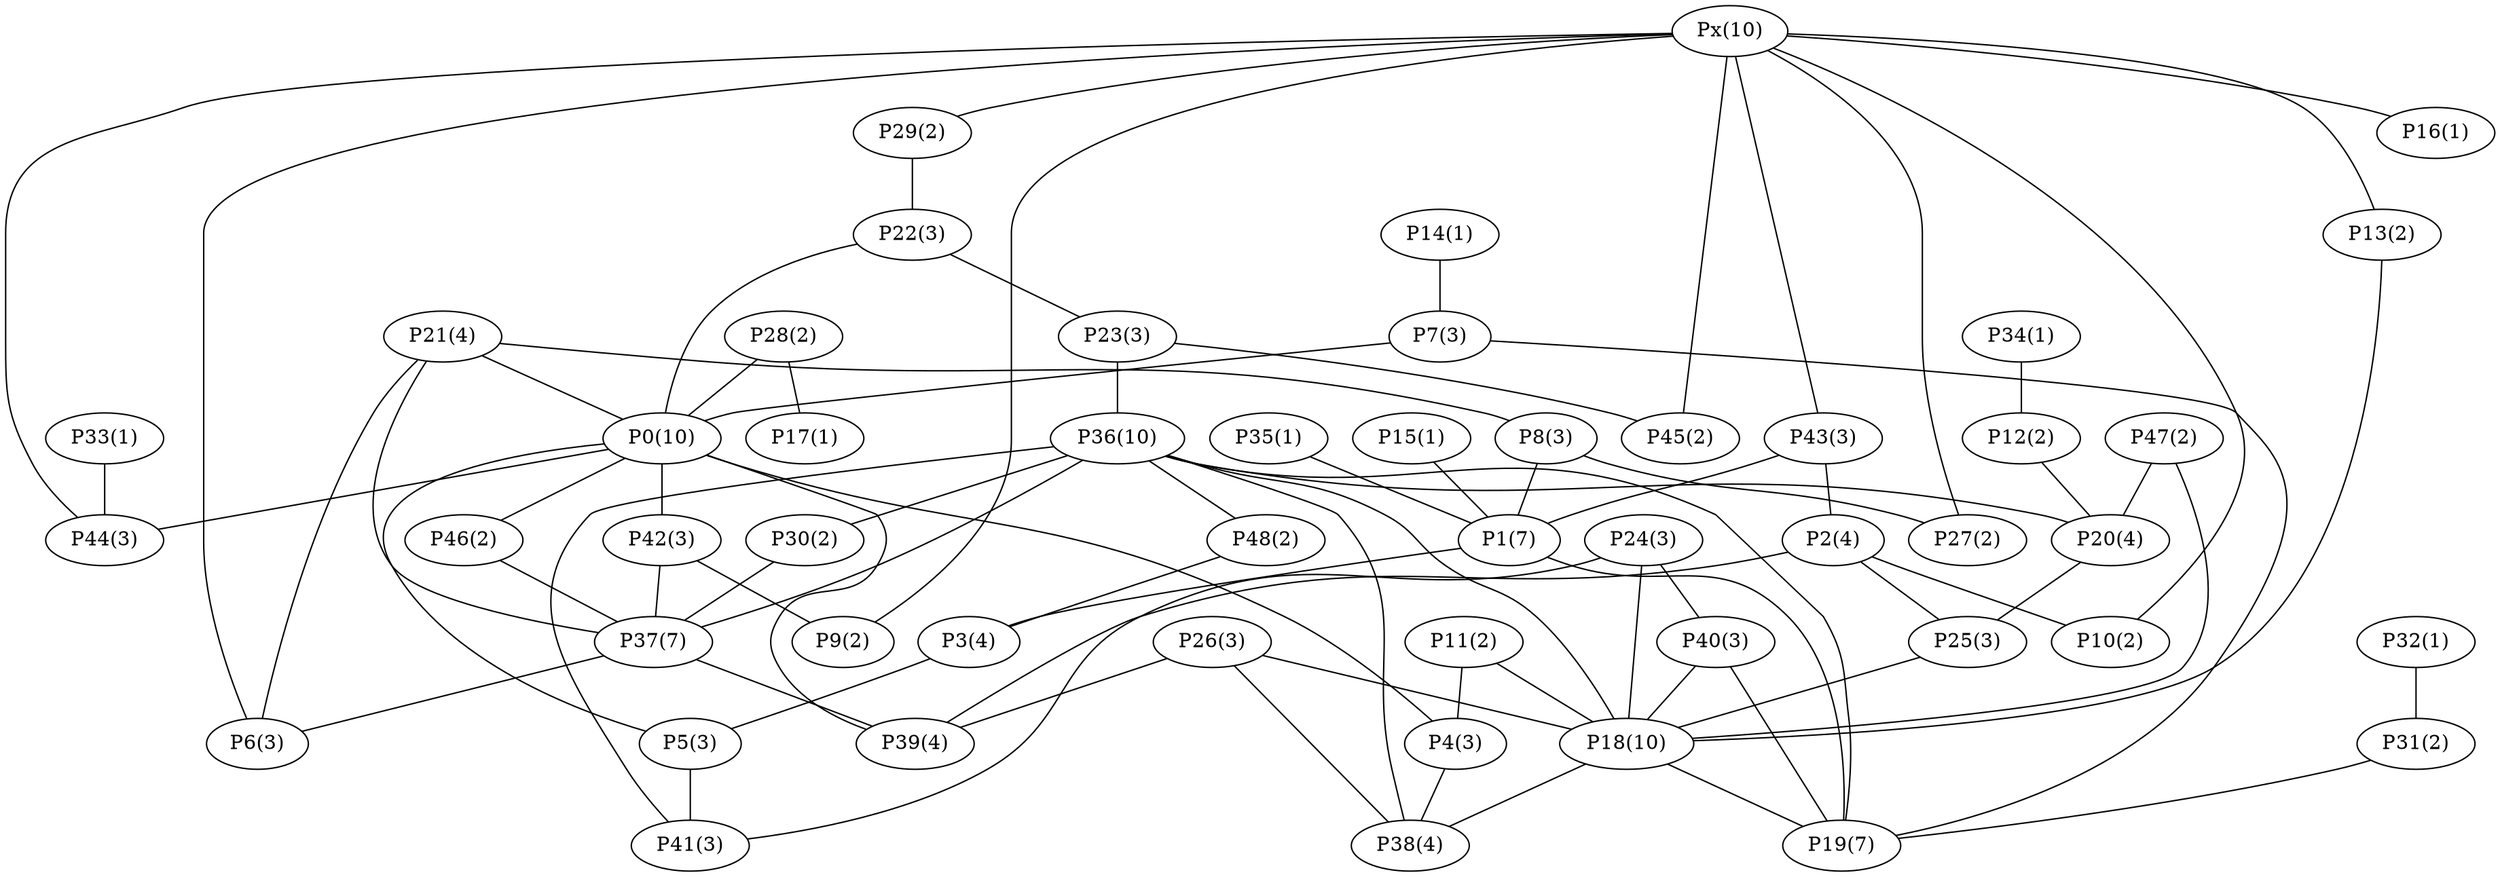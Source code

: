 graph network {
	"Px(10)";
	"P29(2)";
	"P9(2)";
	"P43(3)";
	"P10(2)";
	"P45(2)";
	"P13(2)";
	"P6(3)";
	"P27(2)";
	"P44(3)";
	"P16(1)";
	"P28(2)";
	"P0(10)";
	"P17(1)";
	"P14(1)";
	"P7(3)";
	"P19(7)";
	"P21(4)";
	"P8(3)";
	"P37(7)";
	"P22(3)";
	"P1(7)";
	"P2(4)";
	"P35(1)";
	"P33(1)";
	"P23(3)";
	"P42(3)";
	"P4(3)";
	"P46(2)";
	"P39(4)";
	"P5(3)";
	"P15(1)";
	"P34(1)";
	"P12(2)";
	"P11(2)";
	"P18(10)";
	"P36(10)";
	"P32(1)";
	"P31(2)";
	"P3(4)";
	"P20(4)";
	"P30(2)";
	"P38(4)";
	"P48(2)";
	"P41(3)";
	"P47(2)";
	"P24(3)";
	"P40(3)";
	"P25(3)";
	"P26(3)";
	"Px(10)" -- "P29(2)";
	"Px(10)" -- "P9(2)";
	"Px(10)" -- "P43(3)";
	"Px(10)" -- "P10(2)";
	"Px(10)" -- "P45(2)";
	"Px(10)" -- "P13(2)";
	"Px(10)" -- "P6(3)";
	"Px(10)" -- "P27(2)";
	"Px(10)" -- "P44(3)";
	"Px(10)" -- "P16(1)";
	"P28(2)" -- "P0(10)";
	"P28(2)" -- "P17(1)";
	"P14(1)" -- "P7(3)";
	"P7(3)" -- "P0(10)";
	"P7(3)" -- "P19(7)";
	"P21(4)" -- "P8(3)";
	"P21(4)" -- "P0(10)";
	"P21(4)" -- "P6(3)";
	"P21(4)" -- "P37(7)";
	"P29(2)" -- "P22(3)";
	"P8(3)" -- "P1(7)";
	"P8(3)" -- "P27(2)";
	"P43(3)" -- "P2(4)";
	"P43(3)" -- "P1(7)";
	"P35(1)" -- "P1(7)";
	"P33(1)" -- "P44(3)";
	"P22(3)" -- "P0(10)";
	"P22(3)" -- "P23(3)";
	"P0(10)" -- "P42(3)";
	"P0(10)" -- "P4(3)";
	"P0(10)" -- "P44(3)";
	"P0(10)" -- "P46(2)";
	"P0(10)" -- "P39(4)";
	"P0(10)" -- "P5(3)";
	"P15(1)" -- "P1(7)";
	"P34(1)" -- "P12(2)";
	"P11(2)" -- "P18(10)";
	"P11(2)" -- "P4(3)";
	"P23(3)" -- "P36(10)";
	"P23(3)" -- "P45(2)";
	"P42(3)" -- "P9(2)";
	"P42(3)" -- "P37(7)";
	"P32(1)" -- "P31(2)";
	"P1(7)" -- "P3(4)";
	"P1(7)" -- "P19(7)";
	"P12(2)" -- "P20(4)";
	"P36(10)" -- "P20(4)";
	"P36(10)" -- "P30(2)";
	"P36(10)" -- "P38(4)";
	"P36(10)" -- "P37(7)";
	"P36(10)" -- "P48(2)";
	"P36(10)" -- "P41(3)";
	"P36(10)" -- "P18(10)";
	"P36(10)" -- "P19(7)";
	"P47(2)" -- "P18(10)";
	"P47(2)" -- "P20(4)";
	"P30(2)" -- "P37(7)";
	"P24(3)" -- "P18(10)";
	"P24(3)" -- "P40(3)";
	"P24(3)" -- "P41(3)";
	"P13(2)" -- "P18(10)";
	"P46(2)" -- "P37(7)";
	"P2(4)" -- "P10(2)";
	"P2(4)" -- "P39(4)";
	"P2(4)" -- "P25(3)";
	"P20(4)" -- "P25(3)";
	"P31(2)" -- "P19(7)";
	"P25(3)" -- "P18(10)";
	"P48(2)" -- "P3(4)";
	"P37(7)" -- "P39(4)";
	"P37(7)" -- "P6(3)";
	"P3(4)" -- "P5(3)";
	"P26(3)" -- "P18(10)";
	"P26(3)" -- "P38(4)";
	"P26(3)" -- "P39(4)";
	"P4(3)" -- "P38(4)";
	"P5(3)" -- "P41(3)";
	"P40(3)" -- "P18(10)";
	"P40(3)" -- "P19(7)";
	"P18(10)" -- "P19(7)";
	"P18(10)" -- "P38(4)";
}